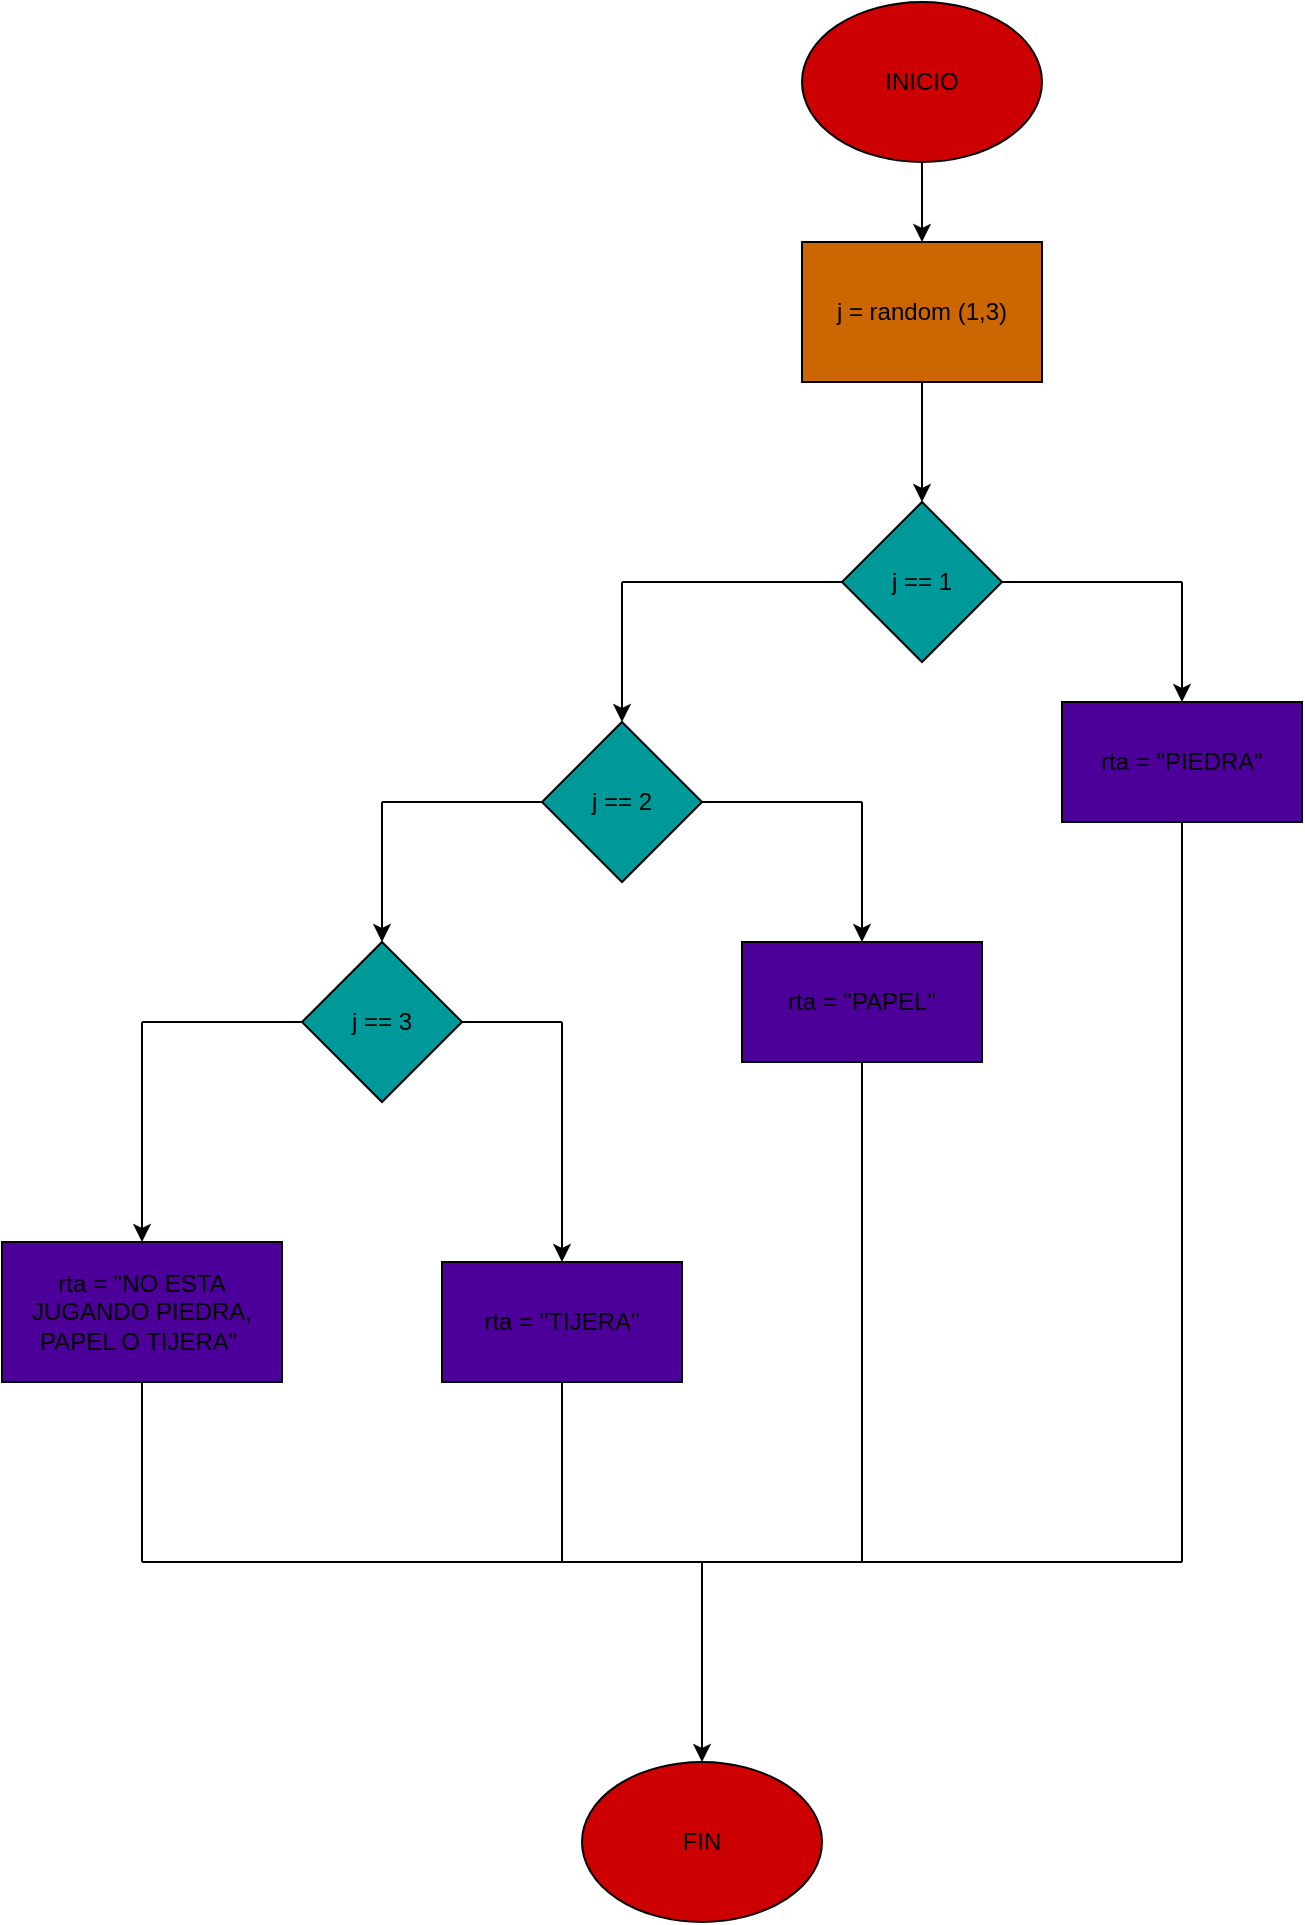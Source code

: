 <mxfile>
    <diagram id="W_r7Wr92arhPvMgHstDH" name="Página-1">
        <mxGraphModel dx="877" dy="411" grid="1" gridSize="10" guides="1" tooltips="1" connect="1" arrows="1" fold="1" page="1" pageScale="1" pageWidth="827" pageHeight="1169" math="0" shadow="0">
            <root>
                <mxCell id="0"/>
                <mxCell id="1" parent="0"/>
                <mxCell id="4" value="" style="edgeStyle=none;html=1;" parent="1" source="2" target="3" edge="1">
                    <mxGeometry relative="1" as="geometry"/>
                </mxCell>
                <mxCell id="2" value="INICIO" style="ellipse;whiteSpace=wrap;html=1;fillColor=#CC0000;" parent="1" vertex="1">
                    <mxGeometry x="530" y="20" width="120" height="80" as="geometry"/>
                </mxCell>
                <mxCell id="7" value="" style="edgeStyle=none;html=1;" parent="1" source="3" target="6" edge="1">
                    <mxGeometry relative="1" as="geometry"/>
                </mxCell>
                <mxCell id="3" value="j = random (1,3)" style="whiteSpace=wrap;html=1;fillColor=#CC6600;" parent="1" vertex="1">
                    <mxGeometry x="530" y="140" width="120" height="70" as="geometry"/>
                </mxCell>
                <mxCell id="6" value="j == 1" style="rhombus;whiteSpace=wrap;html=1;fillColor=#009999;" parent="1" vertex="1">
                    <mxGeometry x="550" y="270" width="80" height="80" as="geometry"/>
                </mxCell>
                <mxCell id="8" value="" style="endArrow=none;html=1;exitX=1;exitY=0.5;exitDx=0;exitDy=0;" parent="1" source="6" edge="1">
                    <mxGeometry width="50" height="50" relative="1" as="geometry">
                        <mxPoint x="390" y="290" as="sourcePoint"/>
                        <mxPoint x="720" y="310" as="targetPoint"/>
                    </mxGeometry>
                </mxCell>
                <mxCell id="9" value="" style="endArrow=classic;html=1;" parent="1" target="10" edge="1">
                    <mxGeometry width="50" height="50" relative="1" as="geometry">
                        <mxPoint x="720" y="310" as="sourcePoint"/>
                        <mxPoint x="720" y="390" as="targetPoint"/>
                    </mxGeometry>
                </mxCell>
                <mxCell id="10" value="rta = &quot;PIEDRA&quot;" style="rounded=0;whiteSpace=wrap;html=1;fillColor=#4C0099;" parent="1" vertex="1">
                    <mxGeometry x="660" y="370" width="120" height="60" as="geometry"/>
                </mxCell>
                <mxCell id="11" value="" style="endArrow=none;html=1;entryX=0;entryY=0.5;entryDx=0;entryDy=0;" parent="1" target="6" edge="1">
                    <mxGeometry width="50" height="50" relative="1" as="geometry">
                        <mxPoint x="440" y="310" as="sourcePoint"/>
                        <mxPoint x="440" y="400" as="targetPoint"/>
                    </mxGeometry>
                </mxCell>
                <mxCell id="12" value="" style="endArrow=classic;html=1;" parent="1" edge="1">
                    <mxGeometry width="50" height="50" relative="1" as="geometry">
                        <mxPoint x="440" y="310" as="sourcePoint"/>
                        <mxPoint x="440" y="380" as="targetPoint"/>
                    </mxGeometry>
                </mxCell>
                <mxCell id="13" value="j == 2" style="rhombus;whiteSpace=wrap;html=1;fillColor=#009999;" parent="1" vertex="1">
                    <mxGeometry x="400" y="380" width="80" height="80" as="geometry"/>
                </mxCell>
                <mxCell id="14" value="" style="endArrow=none;html=1;exitX=1;exitY=0.5;exitDx=0;exitDy=0;" parent="1" source="13" edge="1">
                    <mxGeometry width="50" height="50" relative="1" as="geometry">
                        <mxPoint x="390" y="450" as="sourcePoint"/>
                        <mxPoint x="560" y="420" as="targetPoint"/>
                    </mxGeometry>
                </mxCell>
                <mxCell id="15" value="" style="endArrow=classic;html=1;" parent="1" target="16" edge="1">
                    <mxGeometry width="50" height="50" relative="1" as="geometry">
                        <mxPoint x="560" y="420" as="sourcePoint"/>
                        <mxPoint x="560" y="510" as="targetPoint"/>
                    </mxGeometry>
                </mxCell>
                <mxCell id="16" value="rta = &quot;PAPEL&quot;" style="rounded=0;whiteSpace=wrap;html=1;fillColor=#4C0099;" parent="1" vertex="1">
                    <mxGeometry x="500" y="490" width="120" height="60" as="geometry"/>
                </mxCell>
                <mxCell id="17" value="" style="endArrow=none;html=1;entryX=0;entryY=0.5;entryDx=0;entryDy=0;" parent="1" target="13" edge="1">
                    <mxGeometry width="50" height="50" relative="1" as="geometry">
                        <mxPoint x="320" y="420" as="sourcePoint"/>
                        <mxPoint x="440" y="610" as="targetPoint"/>
                    </mxGeometry>
                </mxCell>
                <mxCell id="18" value="" style="endArrow=classic;html=1;" parent="1" target="19" edge="1">
                    <mxGeometry width="50" height="50" relative="1" as="geometry">
                        <mxPoint x="320" y="420" as="sourcePoint"/>
                        <mxPoint x="320" y="500" as="targetPoint"/>
                    </mxGeometry>
                </mxCell>
                <mxCell id="19" value="j == 3" style="rhombus;whiteSpace=wrap;html=1;fillColor=#009999;" parent="1" vertex="1">
                    <mxGeometry x="280" y="490" width="80" height="80" as="geometry"/>
                </mxCell>
                <mxCell id="20" value="" style="endArrow=none;html=1;exitX=1;exitY=0.5;exitDx=0;exitDy=0;" edge="1" parent="1" source="19">
                    <mxGeometry width="50" height="50" relative="1" as="geometry">
                        <mxPoint x="390" y="720" as="sourcePoint"/>
                        <mxPoint x="410" y="530" as="targetPoint"/>
                    </mxGeometry>
                </mxCell>
                <mxCell id="21" value="" style="endArrow=classic;html=1;" edge="1" parent="1">
                    <mxGeometry width="50" height="50" relative="1" as="geometry">
                        <mxPoint x="410" y="530" as="sourcePoint"/>
                        <mxPoint x="410" y="650" as="targetPoint"/>
                    </mxGeometry>
                </mxCell>
                <mxCell id="22" value="rta = &quot;TIJERA&quot;" style="rounded=0;whiteSpace=wrap;html=1;fillColor=#4C0099;" vertex="1" parent="1">
                    <mxGeometry x="350" y="650" width="120" height="60" as="geometry"/>
                </mxCell>
                <mxCell id="23" value="" style="endArrow=none;html=1;exitX=0;exitY=0.5;exitDx=0;exitDy=0;" edge="1" parent="1" source="19">
                    <mxGeometry width="50" height="50" relative="1" as="geometry">
                        <mxPoint x="390" y="700" as="sourcePoint"/>
                        <mxPoint x="200" y="530" as="targetPoint"/>
                    </mxGeometry>
                </mxCell>
                <mxCell id="24" value="" style="endArrow=classic;html=1;" edge="1" parent="1" target="25">
                    <mxGeometry width="50" height="50" relative="1" as="geometry">
                        <mxPoint x="200" y="530" as="sourcePoint"/>
                        <mxPoint x="200" y="660" as="targetPoint"/>
                    </mxGeometry>
                </mxCell>
                <mxCell id="25" value="rta = &quot;NO ESTA JUGANDO PIEDRA, PAPEL O TIJERA&quot;&amp;nbsp;" style="rounded=0;whiteSpace=wrap;html=1;fillColor=#4C0099;" vertex="1" parent="1">
                    <mxGeometry x="130" y="640" width="140" height="70" as="geometry"/>
                </mxCell>
                <mxCell id="26" value="" style="endArrow=none;html=1;entryX=0.5;entryY=1;entryDx=0;entryDy=0;" edge="1" parent="1" target="10">
                    <mxGeometry width="50" height="50" relative="1" as="geometry">
                        <mxPoint x="720" y="800" as="sourcePoint"/>
                        <mxPoint x="440" y="210" as="targetPoint"/>
                    </mxGeometry>
                </mxCell>
                <mxCell id="27" value="" style="endArrow=none;html=1;entryX=0.5;entryY=1;entryDx=0;entryDy=0;" edge="1" parent="1" target="16">
                    <mxGeometry width="50" height="50" relative="1" as="geometry">
                        <mxPoint x="560" y="800" as="sourcePoint"/>
                        <mxPoint x="440" y="740" as="targetPoint"/>
                    </mxGeometry>
                </mxCell>
                <mxCell id="28" value="" style="endArrow=none;html=1;exitX=0.5;exitY=1;exitDx=0;exitDy=0;" edge="1" parent="1" source="22">
                    <mxGeometry width="50" height="50" relative="1" as="geometry">
                        <mxPoint x="390" y="680" as="sourcePoint"/>
                        <mxPoint x="410" y="800" as="targetPoint"/>
                    </mxGeometry>
                </mxCell>
                <mxCell id="29" value="" style="endArrow=none;html=1;exitX=0.5;exitY=1;exitDx=0;exitDy=0;" edge="1" parent="1" source="25">
                    <mxGeometry width="50" height="50" relative="1" as="geometry">
                        <mxPoint x="390" y="680" as="sourcePoint"/>
                        <mxPoint x="200" y="800" as="targetPoint"/>
                    </mxGeometry>
                </mxCell>
                <mxCell id="30" value="" style="endArrow=none;html=1;" edge="1" parent="1">
                    <mxGeometry width="50" height="50" relative="1" as="geometry">
                        <mxPoint x="200" y="800" as="sourcePoint"/>
                        <mxPoint x="720" y="800" as="targetPoint"/>
                    </mxGeometry>
                </mxCell>
                <mxCell id="32" value="FIN" style="ellipse;whiteSpace=wrap;html=1;fillColor=#CC0000;" vertex="1" parent="1">
                    <mxGeometry x="420" y="900" width="120" height="80" as="geometry"/>
                </mxCell>
                <mxCell id="33" value="" style="endArrow=classic;html=1;" edge="1" parent="1">
                    <mxGeometry width="50" height="50" relative="1" as="geometry">
                        <mxPoint x="480" y="800" as="sourcePoint"/>
                        <mxPoint x="480" y="900" as="targetPoint"/>
                    </mxGeometry>
                </mxCell>
            </root>
        </mxGraphModel>
    </diagram>
</mxfile>